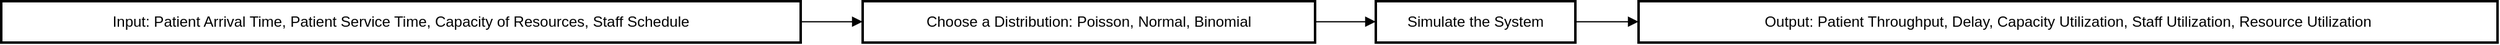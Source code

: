 <mxfile version="21.1.5" type="github">
  <diagram name="Page-1" id="8PbjuK5wnLYOJluOX6YS">
    <mxGraphModel>
      <root>
        <mxCell id="0" />
        <mxCell id="1" parent="0" />
        <mxCell id="2" value="Input: Patient Arrival Time, Patient Service Time, Capacity of Resources, Staff Schedule" style="whiteSpace=wrap;strokeWidth=2;" vertex="1" parent="1">
          <mxGeometry width="645" height="34" as="geometry" />
        </mxCell>
        <mxCell id="3" value="Choose a Distribution: Poisson, Normal, Binomial" style="whiteSpace=wrap;strokeWidth=2;" vertex="1" parent="1">
          <mxGeometry x="695" width="365" height="34" as="geometry" />
        </mxCell>
        <mxCell id="4" value="Simulate the System" style="whiteSpace=wrap;strokeWidth=2;" vertex="1" parent="1">
          <mxGeometry x="1109" width="161" height="34" as="geometry" />
        </mxCell>
        <mxCell id="5" value="Output: Patient Throughput, Delay, Capacity Utilization, Staff Utilization, Resource Utilization" style="whiteSpace=wrap;strokeWidth=2;" vertex="1" parent="1">
          <mxGeometry x="1321" width="693" height="34" as="geometry" />
        </mxCell>
        <mxCell id="6" value="" style="curved=1;startArrow=none;endArrow=block;exitX=1.0;exitY=0.495;entryX=-0.0;entryY=0.495;" edge="1" parent="1" source="2" target="3">
          <mxGeometry relative="1" as="geometry">
            <Array as="points" />
          </mxGeometry>
        </mxCell>
        <mxCell id="7" value="" style="curved=1;startArrow=none;endArrow=block;exitX=0.999;exitY=0.495;entryX=0.003;entryY=0.495;" edge="1" parent="1" source="3" target="4">
          <mxGeometry relative="1" as="geometry">
            <Array as="points" />
          </mxGeometry>
        </mxCell>
        <mxCell id="8" value="" style="curved=1;startArrow=none;endArrow=block;exitX=1.005;exitY=0.495;entryX=-0.0;entryY=0.495;" edge="1" parent="1" source="4" target="5">
          <mxGeometry relative="1" as="geometry">
            <Array as="points" />
          </mxGeometry>
        </mxCell>
      </root>
    </mxGraphModel>
  </diagram>
</mxfile>
